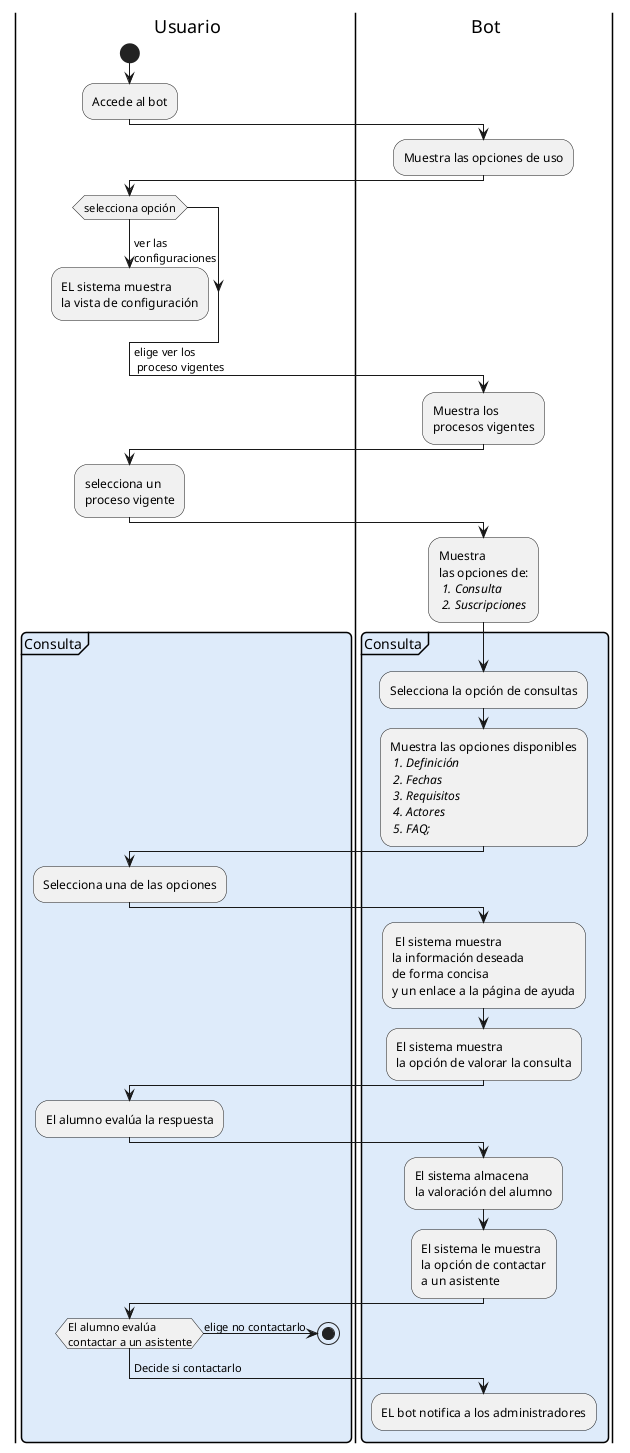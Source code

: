 @startuml
<style>
  partition {
    RoundCorner 10
    BackgroundColor #deebfa
  }
</style>

'Actors
|U| Usuario
|B| Bot

|U|
start
:Accede al bot;
|B|
:Muestra las opciones de uso;
|U|
if (selecciona opción) then (\nver las \nconfiguraciones\n)
    :EL sistema muestra
    la vista de configuración;
    detach
endif
->elige ver los\n proceso vigentes;
|B|
:Muestra los
procesos vigentes;
|U|
:selecciona un
proceso vigente;
|B|
:Muestra
las opciones de:
 //1. Consulta//
 //2. Suscripciones//;

partition Consulta {

    :Selecciona la opción de consultas;
    |B|
    :Muestra las opciones disponibles
     //1. Definición//
     //2. Fechas//
     //3. Requisitos//
     //4. Actores//
     //5. FAQ;//;
    |U|
    :Selecciona una de las opciones;
    |B|
    : El sistema muestra
    la información deseada
    de forma concisa
    y un enlace a la página de ayuda;
    :El sistema muestra
    la opción de valorar la consulta;
    |U|
    :El alumno evalúa la respuesta;
    |B|
    :El sistema almacena
    la valoración del alumno;
    :El sistema le muestra
    la opción de contactar
    a un asistente;
    |U|
    if (El alumno evalúa \ncontactar a un asistente) then (elige no contactarlo)
    stop
    endif
    -> Decide si contactarlo;
    |B|
    :EL bot notifica a los administradores;
    detach

}

@enduml